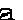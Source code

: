 beginfig(2)
% pickup pencircle scaled 1;
z1=(0,3);
z2=(2,4);
z3=(4,3);
z4=(4,1);
z5=(5,0);
z6=(2,2);
z7=(0,1);
z8=(2,0);
draw z1{up}..z2..{down}z3..{down}z4..z5;
draw z3{down}..{right}z6..z7..z8..{up}z4;
endfig;
end